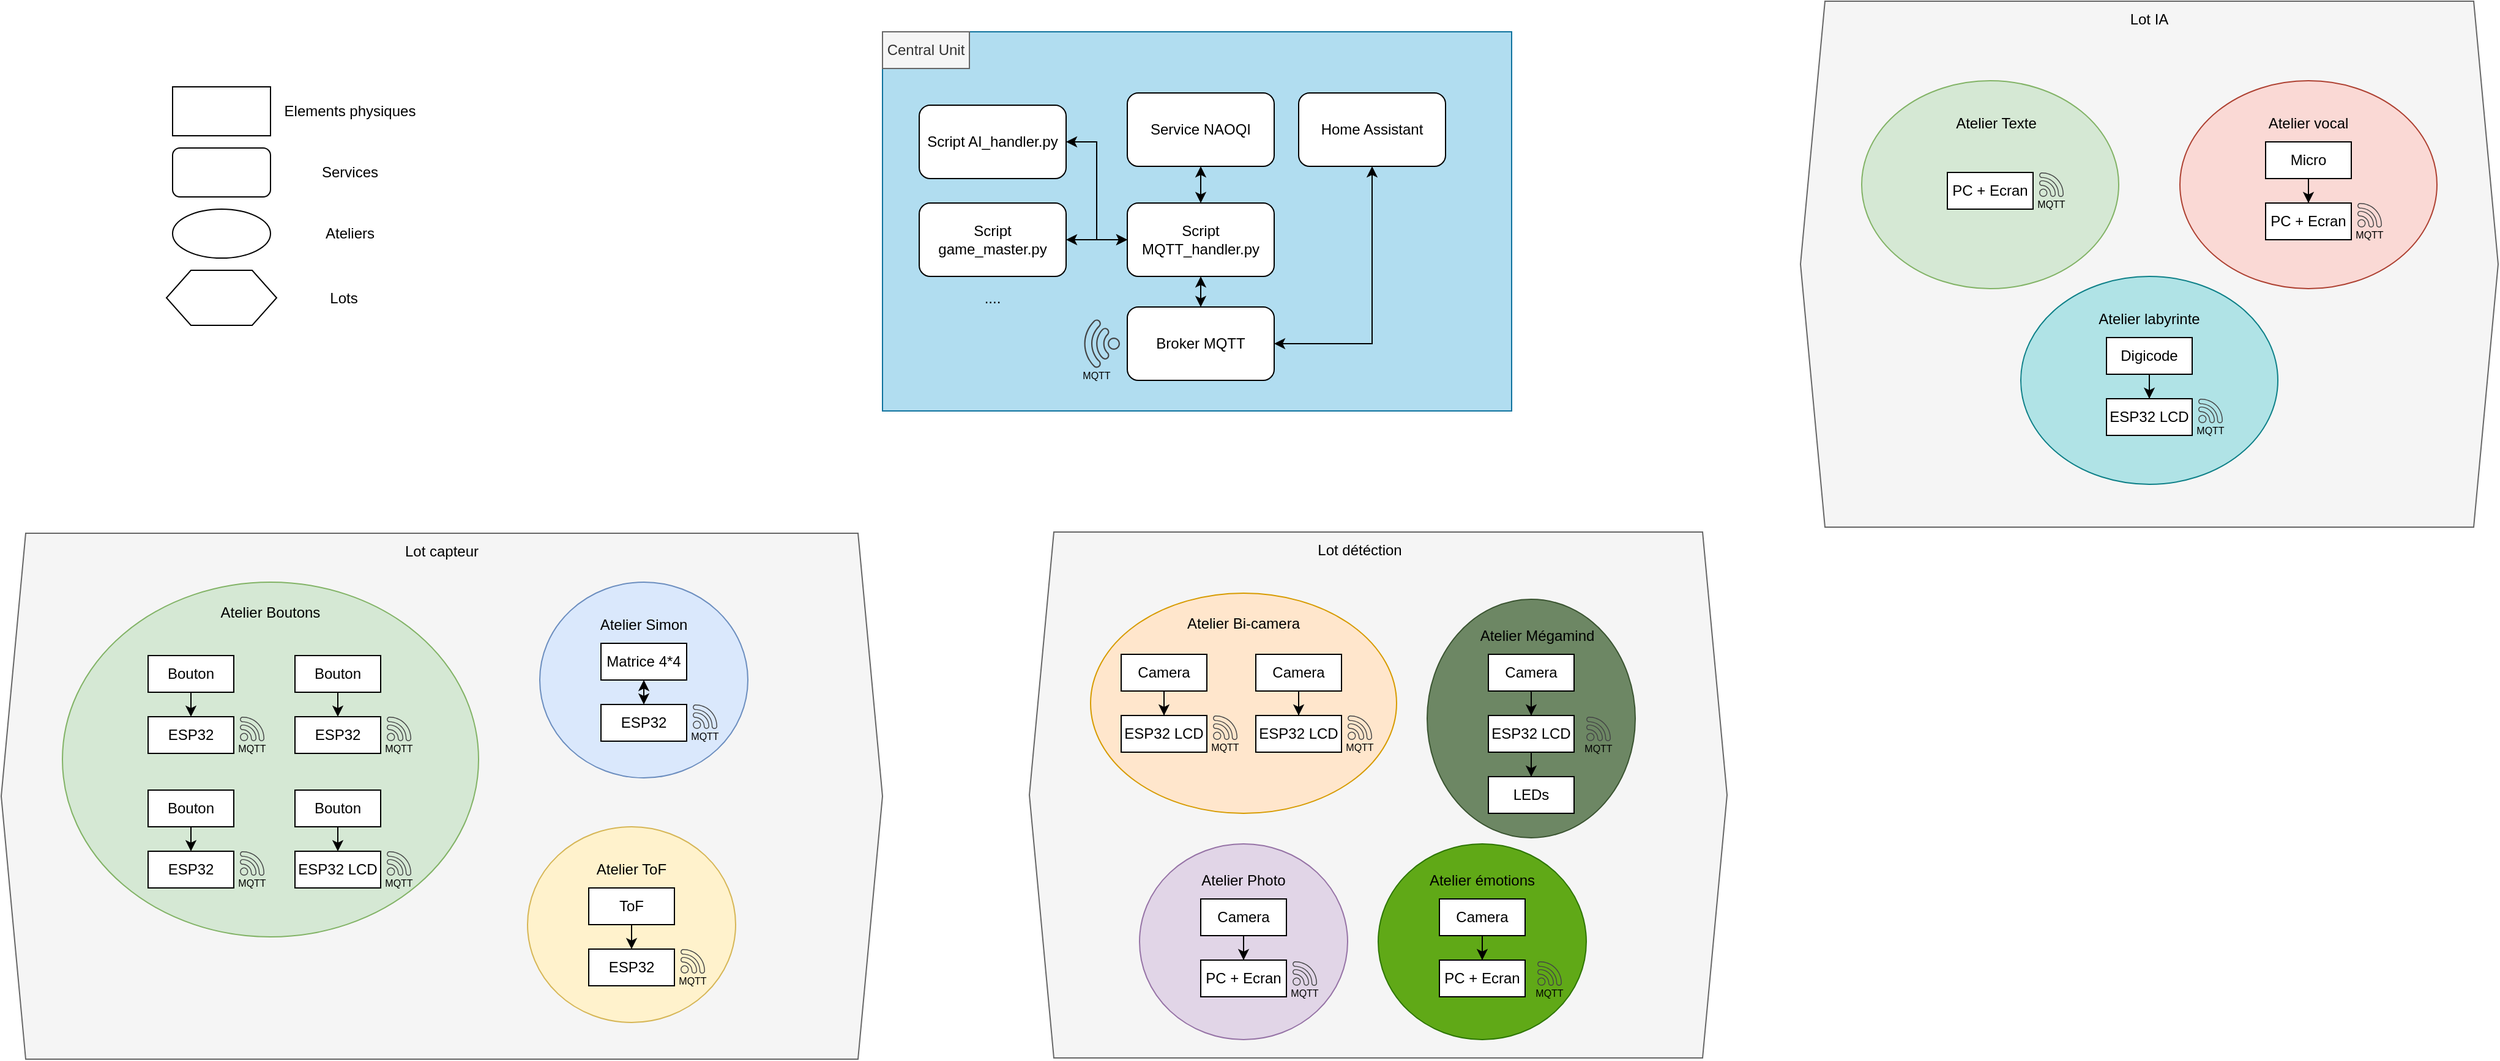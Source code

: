 <mxfile version="24.5.2" type="device">
  <diagram name="Page-1" id="ETlqfPXH61PMwjd8vDwh">
    <mxGraphModel dx="1811" dy="580" grid="1" gridSize="10" guides="1" tooltips="1" connect="1" arrows="1" fold="1" page="1" pageScale="1" pageWidth="827" pageHeight="1169" math="0" shadow="0">
      <root>
        <mxCell id="0" />
        <mxCell id="1" parent="0" />
        <mxCell id="X9g1w7YATRWXdbqCT6Oc-80" value="" style="shape=hexagon;perimeter=hexagonPerimeter2;whiteSpace=wrap;html=1;fixedSize=1;fillColor=#f5f5f5;strokeColor=#666666;fontColor=#333333;" parent="1" vertex="1">
          <mxGeometry x="740" y="305" width="570" height="430" as="geometry" />
        </mxCell>
        <mxCell id="X9g1w7YATRWXdbqCT6Oc-39" value="" style="shape=hexagon;perimeter=hexagonPerimeter2;whiteSpace=wrap;html=1;fixedSize=1;fillColor=#f5f5f5;strokeColor=#666666;fontColor=#333333;" parent="1" vertex="1">
          <mxGeometry x="110" y="739" width="570" height="430" as="geometry" />
        </mxCell>
        <mxCell id="i6592H5dIFc6CG0MSyQc-76" value="" style="shape=hexagon;perimeter=hexagonPerimeter2;whiteSpace=wrap;html=1;fixedSize=1;fillColor=#f5f5f5;strokeColor=#666666;fontColor=#333333;" parent="1" vertex="1">
          <mxGeometry x="-730" y="740" width="720" height="430" as="geometry" />
        </mxCell>
        <mxCell id="i6592H5dIFc6CG0MSyQc-1" value="" style="rounded=0;whiteSpace=wrap;html=1;fillColor=#b1ddf0;strokeColor=#10739e;" parent="1" vertex="1">
          <mxGeometry x="-10" y="330" width="514" height="310" as="geometry" />
        </mxCell>
        <mxCell id="i6592H5dIFc6CG0MSyQc-2" value="Central Unit" style="text;html=1;align=center;verticalAlign=middle;whiteSpace=wrap;rounded=0;fillColor=#f5f5f5;fontColor=#333333;strokeColor=#666666;" parent="1" vertex="1">
          <mxGeometry x="-10" y="330" width="71" height="30" as="geometry" />
        </mxCell>
        <mxCell id="i6592H5dIFc6CG0MSyQc-5" value="Broker MQTT" style="rounded=1;whiteSpace=wrap;html=1;" parent="1" vertex="1">
          <mxGeometry x="190" y="555" width="120" height="60" as="geometry" />
        </mxCell>
        <mxCell id="i6592H5dIFc6CG0MSyQc-6" value="Home Assistant" style="rounded=1;whiteSpace=wrap;html=1;" parent="1" vertex="1">
          <mxGeometry x="330" y="380" width="120" height="60" as="geometry" />
        </mxCell>
        <mxCell id="i6592H5dIFc6CG0MSyQc-13" value="" style="ellipse;whiteSpace=wrap;html=1;fillColor=#d5e8d4;strokeColor=#82b366;" parent="1" vertex="1">
          <mxGeometry x="-680" y="780" width="340" height="290" as="geometry" />
        </mxCell>
        <mxCell id="i6592H5dIFc6CG0MSyQc-16" value="" style="rounded=0;whiteSpace=wrap;html=1;" parent="1" vertex="1">
          <mxGeometry x="-590" y="375" width="80" height="40" as="geometry" />
        </mxCell>
        <mxCell id="i6592H5dIFc6CG0MSyQc-17" value="Elements physiques" style="text;html=1;align=center;verticalAlign=middle;whiteSpace=wrap;rounded=0;" parent="1" vertex="1">
          <mxGeometry x="-500" y="380" width="110" height="30" as="geometry" />
        </mxCell>
        <mxCell id="i6592H5dIFc6CG0MSyQc-18" value="" style="rounded=1;whiteSpace=wrap;html=1;" parent="1" vertex="1">
          <mxGeometry x="-590" y="425" width="80" height="40" as="geometry" />
        </mxCell>
        <mxCell id="i6592H5dIFc6CG0MSyQc-19" value="Services" style="text;html=1;align=center;verticalAlign=middle;whiteSpace=wrap;rounded=0;" parent="1" vertex="1">
          <mxGeometry x="-500" y="430" width="110" height="30" as="geometry" />
        </mxCell>
        <mxCell id="i6592H5dIFc6CG0MSyQc-21" value="Bouton" style="rounded=0;whiteSpace=wrap;html=1;" parent="1" vertex="1">
          <mxGeometry x="-610" y="840" width="70" height="30" as="geometry" />
        </mxCell>
        <mxCell id="i6592H5dIFc6CG0MSyQc-22" value="ESP32" style="rounded=0;whiteSpace=wrap;html=1;" parent="1" vertex="1">
          <mxGeometry x="-610" y="890" width="70" height="30" as="geometry" />
        </mxCell>
        <mxCell id="i6592H5dIFc6CG0MSyQc-23" value="" style="endArrow=classic;html=1;rounded=0;exitX=0.5;exitY=1;exitDx=0;exitDy=0;entryX=0.5;entryY=0;entryDx=0;entryDy=0;" parent="1" source="i6592H5dIFc6CG0MSyQc-21" target="i6592H5dIFc6CG0MSyQc-22" edge="1">
          <mxGeometry width="50" height="50" relative="1" as="geometry">
            <mxPoint x="-340" y="910" as="sourcePoint" />
            <mxPoint x="-290" y="860" as="targetPoint" />
          </mxGeometry>
        </mxCell>
        <mxCell id="i6592H5dIFc6CG0MSyQc-28" value="" style="group" parent="1" vertex="1" connectable="0">
          <mxGeometry x="-540" y="890" width="30" height="30" as="geometry" />
        </mxCell>
        <mxCell id="i6592H5dIFc6CG0MSyQc-29" value="" style="sketch=0;pointerEvents=1;shadow=0;dashed=0;html=1;strokeColor=none;fillColor=#434445;aspect=fixed;labelPosition=center;verticalLabelPosition=bottom;verticalAlign=top;align=center;outlineConnect=0;shape=mxgraph.vvd.wi_fi;" parent="i6592H5dIFc6CG0MSyQc-28" vertex="1">
          <mxGeometry x="5" width="20" height="20" as="geometry" />
        </mxCell>
        <mxCell id="i6592H5dIFc6CG0MSyQc-30" value="&lt;font style=&quot;font-size: 8px;&quot;&gt;MQTT&lt;/font&gt;" style="text;html=1;align=center;verticalAlign=middle;whiteSpace=wrap;rounded=0;" parent="i6592H5dIFc6CG0MSyQc-28" vertex="1">
          <mxGeometry y="20" width="30" height="10" as="geometry" />
        </mxCell>
        <mxCell id="i6592H5dIFc6CG0MSyQc-31" value="Bouton" style="rounded=0;whiteSpace=wrap;html=1;" parent="1" vertex="1">
          <mxGeometry x="-490" y="840" width="70" height="30" as="geometry" />
        </mxCell>
        <mxCell id="i6592H5dIFc6CG0MSyQc-32" value="ESP32" style="rounded=0;whiteSpace=wrap;html=1;" parent="1" vertex="1">
          <mxGeometry x="-490" y="890" width="70" height="30" as="geometry" />
        </mxCell>
        <mxCell id="i6592H5dIFc6CG0MSyQc-33" value="" style="endArrow=classic;html=1;rounded=0;exitX=0.5;exitY=1;exitDx=0;exitDy=0;entryX=0.5;entryY=0;entryDx=0;entryDy=0;" parent="1" source="i6592H5dIFc6CG0MSyQc-31" target="i6592H5dIFc6CG0MSyQc-32" edge="1">
          <mxGeometry width="50" height="50" relative="1" as="geometry">
            <mxPoint x="-220" y="910" as="sourcePoint" />
            <mxPoint x="-170" y="860" as="targetPoint" />
          </mxGeometry>
        </mxCell>
        <mxCell id="i6592H5dIFc6CG0MSyQc-34" value="" style="group" parent="1" vertex="1" connectable="0">
          <mxGeometry x="-420" y="890" width="30" height="30" as="geometry" />
        </mxCell>
        <mxCell id="i6592H5dIFc6CG0MSyQc-35" value="" style="sketch=0;pointerEvents=1;shadow=0;dashed=0;html=1;strokeColor=none;fillColor=#434445;aspect=fixed;labelPosition=center;verticalLabelPosition=bottom;verticalAlign=top;align=center;outlineConnect=0;shape=mxgraph.vvd.wi_fi;" parent="i6592H5dIFc6CG0MSyQc-34" vertex="1">
          <mxGeometry x="5" width="20" height="20" as="geometry" />
        </mxCell>
        <mxCell id="i6592H5dIFc6CG0MSyQc-36" value="&lt;font style=&quot;font-size: 8px;&quot;&gt;MQTT&lt;/font&gt;" style="text;html=1;align=center;verticalAlign=middle;whiteSpace=wrap;rounded=0;" parent="i6592H5dIFc6CG0MSyQc-34" vertex="1">
          <mxGeometry y="20" width="30" height="10" as="geometry" />
        </mxCell>
        <mxCell id="i6592H5dIFc6CG0MSyQc-37" value="Bouton" style="rounded=0;whiteSpace=wrap;html=1;" parent="1" vertex="1">
          <mxGeometry x="-610" y="950" width="70" height="30" as="geometry" />
        </mxCell>
        <mxCell id="i6592H5dIFc6CG0MSyQc-38" value="ESP32" style="rounded=0;whiteSpace=wrap;html=1;" parent="1" vertex="1">
          <mxGeometry x="-610" y="1000" width="70" height="30" as="geometry" />
        </mxCell>
        <mxCell id="i6592H5dIFc6CG0MSyQc-39" value="" style="endArrow=classic;html=1;rounded=0;exitX=0.5;exitY=1;exitDx=0;exitDy=0;entryX=0.5;entryY=0;entryDx=0;entryDy=0;" parent="1" source="i6592H5dIFc6CG0MSyQc-37" target="i6592H5dIFc6CG0MSyQc-38" edge="1">
          <mxGeometry width="50" height="50" relative="1" as="geometry">
            <mxPoint x="-340" y="1020" as="sourcePoint" />
            <mxPoint x="-290" y="970" as="targetPoint" />
          </mxGeometry>
        </mxCell>
        <mxCell id="i6592H5dIFc6CG0MSyQc-40" value="" style="group" parent="1" vertex="1" connectable="0">
          <mxGeometry x="-540" y="1000" width="30" height="30" as="geometry" />
        </mxCell>
        <mxCell id="i6592H5dIFc6CG0MSyQc-41" value="" style="sketch=0;pointerEvents=1;shadow=0;dashed=0;html=1;strokeColor=none;fillColor=#434445;aspect=fixed;labelPosition=center;verticalLabelPosition=bottom;verticalAlign=top;align=center;outlineConnect=0;shape=mxgraph.vvd.wi_fi;" parent="i6592H5dIFc6CG0MSyQc-40" vertex="1">
          <mxGeometry x="5" width="20" height="20" as="geometry" />
        </mxCell>
        <mxCell id="i6592H5dIFc6CG0MSyQc-42" value="&lt;font style=&quot;font-size: 8px;&quot;&gt;MQTT&lt;/font&gt;" style="text;html=1;align=center;verticalAlign=middle;whiteSpace=wrap;rounded=0;" parent="i6592H5dIFc6CG0MSyQc-40" vertex="1">
          <mxGeometry y="20" width="30" height="10" as="geometry" />
        </mxCell>
        <mxCell id="i6592H5dIFc6CG0MSyQc-43" value="Bouton" style="rounded=0;whiteSpace=wrap;html=1;" parent="1" vertex="1">
          <mxGeometry x="-490" y="950" width="70" height="30" as="geometry" />
        </mxCell>
        <mxCell id="i6592H5dIFc6CG0MSyQc-44" value="ESP32 LCD" style="rounded=0;whiteSpace=wrap;html=1;" parent="1" vertex="1">
          <mxGeometry x="-490" y="1000" width="70" height="30" as="geometry" />
        </mxCell>
        <mxCell id="i6592H5dIFc6CG0MSyQc-45" value="" style="endArrow=classic;html=1;rounded=0;exitX=0.5;exitY=1;exitDx=0;exitDy=0;entryX=0.5;entryY=0;entryDx=0;entryDy=0;" parent="1" source="i6592H5dIFc6CG0MSyQc-43" target="i6592H5dIFc6CG0MSyQc-44" edge="1">
          <mxGeometry width="50" height="50" relative="1" as="geometry">
            <mxPoint x="-220" y="1020" as="sourcePoint" />
            <mxPoint x="-170" y="970" as="targetPoint" />
          </mxGeometry>
        </mxCell>
        <mxCell id="i6592H5dIFc6CG0MSyQc-46" value="" style="group" parent="1" vertex="1" connectable="0">
          <mxGeometry x="-420" y="1000" width="30" height="30" as="geometry" />
        </mxCell>
        <mxCell id="i6592H5dIFc6CG0MSyQc-47" value="" style="sketch=0;pointerEvents=1;shadow=0;dashed=0;html=1;strokeColor=none;fillColor=#434445;aspect=fixed;labelPosition=center;verticalLabelPosition=bottom;verticalAlign=top;align=center;outlineConnect=0;shape=mxgraph.vvd.wi_fi;" parent="i6592H5dIFc6CG0MSyQc-46" vertex="1">
          <mxGeometry x="5" width="20" height="20" as="geometry" />
        </mxCell>
        <mxCell id="i6592H5dIFc6CG0MSyQc-48" value="&lt;font style=&quot;font-size: 8px;&quot;&gt;MQTT&lt;/font&gt;" style="text;html=1;align=center;verticalAlign=middle;whiteSpace=wrap;rounded=0;" parent="i6592H5dIFc6CG0MSyQc-46" vertex="1">
          <mxGeometry y="20" width="30" height="10" as="geometry" />
        </mxCell>
        <mxCell id="i6592H5dIFc6CG0MSyQc-24" value="" style="sketch=0;pointerEvents=1;shadow=0;dashed=0;html=1;strokeColor=none;fillColor=#434445;aspect=fixed;labelPosition=center;verticalLabelPosition=bottom;verticalAlign=top;align=center;outlineConnect=0;shape=mxgraph.vvd.wi_fi;container=0;rotation=-135;" parent="1" vertex="1">
          <mxGeometry x="150" y="570" width="30" height="30" as="geometry" />
        </mxCell>
        <mxCell id="i6592H5dIFc6CG0MSyQc-25" value="&lt;font style=&quot;font-size: 8px;&quot;&gt;MQTT&lt;/font&gt;" style="text;html=1;align=center;verticalAlign=middle;whiteSpace=wrap;rounded=0;container=0;" parent="1" vertex="1">
          <mxGeometry x="150" y="605" width="30" height="10" as="geometry" />
        </mxCell>
        <mxCell id="i6592H5dIFc6CG0MSyQc-50" value="Atelier Boutons" style="text;html=1;align=center;verticalAlign=middle;whiteSpace=wrap;rounded=0;" parent="1" vertex="1">
          <mxGeometry x="-555" y="790" width="90" height="30" as="geometry" />
        </mxCell>
        <mxCell id="i6592H5dIFc6CG0MSyQc-52" value="" style="ellipse;whiteSpace=wrap;html=1;" parent="1" vertex="1">
          <mxGeometry x="-590" y="475" width="80" height="40" as="geometry" />
        </mxCell>
        <mxCell id="i6592H5dIFc6CG0MSyQc-53" value="Ateliers" style="text;html=1;align=center;verticalAlign=middle;whiteSpace=wrap;rounded=0;" parent="1" vertex="1">
          <mxGeometry x="-475" y="482.5" width="60" height="25" as="geometry" />
        </mxCell>
        <mxCell id="i6592H5dIFc6CG0MSyQc-54" value="" style="ellipse;whiteSpace=wrap;html=1;fillColor=#dae8fc;strokeColor=#6c8ebf;" parent="1" vertex="1">
          <mxGeometry x="-290" y="780" width="170" height="160" as="geometry" />
        </mxCell>
        <mxCell id="i6592H5dIFc6CG0MSyQc-55" value="Atelier Simon" style="text;html=1;align=center;verticalAlign=middle;whiteSpace=wrap;rounded=0;" parent="1" vertex="1">
          <mxGeometry x="-250" y="800" width="90" height="30" as="geometry" />
        </mxCell>
        <mxCell id="i6592H5dIFc6CG0MSyQc-57" value="Matrice 4*4" style="rounded=0;whiteSpace=wrap;html=1;" parent="1" vertex="1">
          <mxGeometry x="-240" y="830" width="70" height="30" as="geometry" />
        </mxCell>
        <mxCell id="i6592H5dIFc6CG0MSyQc-58" value="ESP32" style="rounded=0;whiteSpace=wrap;html=1;" parent="1" vertex="1">
          <mxGeometry x="-240" y="880" width="70" height="30" as="geometry" />
        </mxCell>
        <mxCell id="i6592H5dIFc6CG0MSyQc-60" value="" style="endArrow=classic;startArrow=classic;html=1;rounded=0;entryX=0.5;entryY=1;entryDx=0;entryDy=0;exitX=0.5;exitY=0;exitDx=0;exitDy=0;" parent="1" source="i6592H5dIFc6CG0MSyQc-58" target="i6592H5dIFc6CG0MSyQc-57" edge="1">
          <mxGeometry width="50" height="50" relative="1" as="geometry">
            <mxPoint x="-165" y="980" as="sourcePoint" />
            <mxPoint x="-115" y="930" as="targetPoint" />
          </mxGeometry>
        </mxCell>
        <mxCell id="i6592H5dIFc6CG0MSyQc-61" value="" style="ellipse;whiteSpace=wrap;html=1;fillColor=#fff2cc;strokeColor=#d6b656;" parent="1" vertex="1">
          <mxGeometry x="-300" y="980" width="170" height="160" as="geometry" />
        </mxCell>
        <mxCell id="i6592H5dIFc6CG0MSyQc-62" value="" style="group" parent="1" vertex="1" connectable="0">
          <mxGeometry x="-170" y="880" width="30" height="30" as="geometry" />
        </mxCell>
        <mxCell id="i6592H5dIFc6CG0MSyQc-63" value="" style="sketch=0;pointerEvents=1;shadow=0;dashed=0;html=1;strokeColor=none;fillColor=#434445;aspect=fixed;labelPosition=center;verticalLabelPosition=bottom;verticalAlign=top;align=center;outlineConnect=0;shape=mxgraph.vvd.wi_fi;" parent="i6592H5dIFc6CG0MSyQc-62" vertex="1">
          <mxGeometry x="5" width="20" height="20" as="geometry" />
        </mxCell>
        <mxCell id="i6592H5dIFc6CG0MSyQc-64" value="&lt;font style=&quot;font-size: 8px;&quot;&gt;MQTT&lt;/font&gt;" style="text;html=1;align=center;verticalAlign=middle;whiteSpace=wrap;rounded=0;" parent="i6592H5dIFc6CG0MSyQc-62" vertex="1">
          <mxGeometry y="20" width="30" height="10" as="geometry" />
        </mxCell>
        <mxCell id="i6592H5dIFc6CG0MSyQc-65" value="Atelier ToF" style="text;html=1;align=center;verticalAlign=middle;whiteSpace=wrap;rounded=0;" parent="1" vertex="1">
          <mxGeometry x="-260" y="1000" width="90" height="30" as="geometry" />
        </mxCell>
        <mxCell id="i6592H5dIFc6CG0MSyQc-66" value="Service NAOQI" style="rounded=1;whiteSpace=wrap;html=1;" parent="1" vertex="1">
          <mxGeometry x="190" y="380" width="120" height="60" as="geometry" />
        </mxCell>
        <mxCell id="i6592H5dIFc6CG0MSyQc-72" style="edgeStyle=orthogonalEdgeStyle;rounded=0;orthogonalLoop=1;jettySize=auto;html=1;exitX=1;exitY=0.5;exitDx=0;exitDy=0;entryX=0.5;entryY=1;entryDx=0;entryDy=0;startArrow=classic;startFill=1;" parent="1" source="i6592H5dIFc6CG0MSyQc-5" target="i6592H5dIFc6CG0MSyQc-6" edge="1">
          <mxGeometry relative="1" as="geometry" />
        </mxCell>
        <mxCell id="X9g1w7YATRWXdbqCT6Oc-85" style="edgeStyle=orthogonalEdgeStyle;rounded=0;orthogonalLoop=1;jettySize=auto;html=1;entryX=1;entryY=0.5;entryDx=0;entryDy=0;startArrow=classic;startFill=1;" parent="1" source="i6592H5dIFc6CG0MSyQc-69" target="X9g1w7YATRWXdbqCT6Oc-84" edge="1">
          <mxGeometry relative="1" as="geometry" />
        </mxCell>
        <mxCell id="i6592H5dIFc6CG0MSyQc-69" value="Script MQTT_handler.py" style="rounded=1;whiteSpace=wrap;html=1;" parent="1" vertex="1">
          <mxGeometry x="190" y="470" width="120" height="60" as="geometry" />
        </mxCell>
        <mxCell id="i6592H5dIFc6CG0MSyQc-70" value="" style="endArrow=classic;startArrow=classic;html=1;rounded=0;exitX=0.5;exitY=0;exitDx=0;exitDy=0;entryX=0.5;entryY=1;entryDx=0;entryDy=0;" parent="1" source="i6592H5dIFc6CG0MSyQc-5" target="i6592H5dIFc6CG0MSyQc-69" edge="1">
          <mxGeometry width="50" height="50" relative="1" as="geometry">
            <mxPoint x="400" y="480" as="sourcePoint" />
            <mxPoint x="450" y="430" as="targetPoint" />
          </mxGeometry>
        </mxCell>
        <mxCell id="i6592H5dIFc6CG0MSyQc-71" value="" style="endArrow=classic;startArrow=classic;html=1;rounded=0;exitX=0.5;exitY=0;exitDx=0;exitDy=0;entryX=0.5;entryY=1;entryDx=0;entryDy=0;" parent="1" source="i6592H5dIFc6CG0MSyQc-69" target="i6592H5dIFc6CG0MSyQc-66" edge="1">
          <mxGeometry width="50" height="50" relative="1" as="geometry">
            <mxPoint x="370" y="490" as="sourcePoint" />
            <mxPoint x="420" y="440" as="targetPoint" />
          </mxGeometry>
        </mxCell>
        <mxCell id="i6592H5dIFc6CG0MSyQc-75" style="edgeStyle=orthogonalEdgeStyle;rounded=0;orthogonalLoop=1;jettySize=auto;html=1;exitX=0.5;exitY=1;exitDx=0;exitDy=0;entryX=0.5;entryY=0;entryDx=0;entryDy=0;startArrow=none;startFill=0;" parent="1" source="i6592H5dIFc6CG0MSyQc-73" target="i6592H5dIFc6CG0MSyQc-74" edge="1">
          <mxGeometry relative="1" as="geometry" />
        </mxCell>
        <mxCell id="i6592H5dIFc6CG0MSyQc-73" value="ToF" style="rounded=0;whiteSpace=wrap;html=1;" parent="1" vertex="1">
          <mxGeometry x="-250" y="1030" width="70" height="30" as="geometry" />
        </mxCell>
        <mxCell id="i6592H5dIFc6CG0MSyQc-74" value="ESP32" style="rounded=0;whiteSpace=wrap;html=1;" parent="1" vertex="1">
          <mxGeometry x="-250" y="1080" width="70" height="30" as="geometry" />
        </mxCell>
        <mxCell id="i6592H5dIFc6CG0MSyQc-77" value="Lot capteur" style="text;html=1;align=center;verticalAlign=middle;whiteSpace=wrap;rounded=0;" parent="1" vertex="1">
          <mxGeometry x="-410" y="740" width="80" height="30" as="geometry" />
        </mxCell>
        <mxCell id="X9g1w7YATRWXdbqCT6Oc-1" value="" style="ellipse;whiteSpace=wrap;html=1;fillColor=#ffe6cc;strokeColor=#d79b00;" parent="1" vertex="1">
          <mxGeometry x="160" y="789" width="250" height="180" as="geometry" />
        </mxCell>
        <mxCell id="X9g1w7YATRWXdbqCT6Oc-5" style="edgeStyle=orthogonalEdgeStyle;rounded=0;orthogonalLoop=1;jettySize=auto;html=1;entryX=0.5;entryY=0;entryDx=0;entryDy=0;" parent="1" source="X9g1w7YATRWXdbqCT6Oc-2" target="X9g1w7YATRWXdbqCT6Oc-3" edge="1">
          <mxGeometry relative="1" as="geometry" />
        </mxCell>
        <mxCell id="X9g1w7YATRWXdbqCT6Oc-2" value="Camera" style="rounded=0;whiteSpace=wrap;html=1;" parent="1" vertex="1">
          <mxGeometry x="185" y="839" width="70" height="30" as="geometry" />
        </mxCell>
        <mxCell id="X9g1w7YATRWXdbqCT6Oc-3" value="ESP32 LCD" style="rounded=0;whiteSpace=wrap;html=1;" parent="1" vertex="1">
          <mxGeometry x="185" y="889" width="70" height="30" as="geometry" />
        </mxCell>
        <mxCell id="X9g1w7YATRWXdbqCT6Oc-4" value="Atelier Bi-camera" style="text;html=1;align=center;verticalAlign=middle;whiteSpace=wrap;rounded=0;" parent="1" vertex="1">
          <mxGeometry x="235" y="799" width="100" height="30" as="geometry" />
        </mxCell>
        <mxCell id="X9g1w7YATRWXdbqCT6Oc-6" style="edgeStyle=orthogonalEdgeStyle;rounded=0;orthogonalLoop=1;jettySize=auto;html=1;entryX=0.5;entryY=0;entryDx=0;entryDy=0;" parent="1" source="X9g1w7YATRWXdbqCT6Oc-7" target="X9g1w7YATRWXdbqCT6Oc-8" edge="1">
          <mxGeometry relative="1" as="geometry" />
        </mxCell>
        <mxCell id="X9g1w7YATRWXdbqCT6Oc-7" value="Camera" style="rounded=0;whiteSpace=wrap;html=1;" parent="1" vertex="1">
          <mxGeometry x="295" y="839" width="70" height="30" as="geometry" />
        </mxCell>
        <mxCell id="X9g1w7YATRWXdbqCT6Oc-8" value="ESP32 LCD" style="rounded=0;whiteSpace=wrap;html=1;" parent="1" vertex="1">
          <mxGeometry x="295" y="889" width="70" height="30" as="geometry" />
        </mxCell>
        <mxCell id="X9g1w7YATRWXdbqCT6Oc-9" value="" style="group" parent="1" vertex="1" connectable="0">
          <mxGeometry x="365" y="889" width="30" height="30" as="geometry" />
        </mxCell>
        <mxCell id="X9g1w7YATRWXdbqCT6Oc-10" value="" style="sketch=0;pointerEvents=1;shadow=0;dashed=0;html=1;strokeColor=none;fillColor=#434445;aspect=fixed;labelPosition=center;verticalLabelPosition=bottom;verticalAlign=top;align=center;outlineConnect=0;shape=mxgraph.vvd.wi_fi;" parent="X9g1w7YATRWXdbqCT6Oc-9" vertex="1">
          <mxGeometry x="5" width="20" height="20" as="geometry" />
        </mxCell>
        <mxCell id="X9g1w7YATRWXdbqCT6Oc-11" value="&lt;font style=&quot;font-size: 8px;&quot;&gt;MQTT&lt;/font&gt;" style="text;html=1;align=center;verticalAlign=middle;whiteSpace=wrap;rounded=0;" parent="X9g1w7YATRWXdbqCT6Oc-9" vertex="1">
          <mxGeometry y="20" width="30" height="10" as="geometry" />
        </mxCell>
        <mxCell id="X9g1w7YATRWXdbqCT6Oc-12" value="" style="group" parent="1" vertex="1" connectable="0">
          <mxGeometry x="255" y="889" width="30" height="30" as="geometry" />
        </mxCell>
        <mxCell id="X9g1w7YATRWXdbqCT6Oc-13" value="" style="sketch=0;pointerEvents=1;shadow=0;dashed=0;html=1;strokeColor=none;fillColor=#434445;aspect=fixed;labelPosition=center;verticalLabelPosition=bottom;verticalAlign=top;align=center;outlineConnect=0;shape=mxgraph.vvd.wi_fi;" parent="X9g1w7YATRWXdbqCT6Oc-12" vertex="1">
          <mxGeometry x="5" width="20" height="20" as="geometry" />
        </mxCell>
        <mxCell id="X9g1w7YATRWXdbqCT6Oc-14" value="&lt;font style=&quot;font-size: 8px;&quot;&gt;MQTT&lt;/font&gt;" style="text;html=1;align=center;verticalAlign=middle;whiteSpace=wrap;rounded=0;" parent="X9g1w7YATRWXdbqCT6Oc-12" vertex="1">
          <mxGeometry y="20" width="30" height="10" as="geometry" />
        </mxCell>
        <mxCell id="X9g1w7YATRWXdbqCT6Oc-15" value="" style="ellipse;whiteSpace=wrap;html=1;fillColor=#e1d5e7;strokeColor=#9673a6;" parent="1" vertex="1">
          <mxGeometry x="200" y="994" width="170" height="160" as="geometry" />
        </mxCell>
        <mxCell id="X9g1w7YATRWXdbqCT6Oc-20" style="edgeStyle=orthogonalEdgeStyle;rounded=0;orthogonalLoop=1;jettySize=auto;html=1;entryX=0.5;entryY=0;entryDx=0;entryDy=0;" parent="1" source="X9g1w7YATRWXdbqCT6Oc-16" target="X9g1w7YATRWXdbqCT6Oc-18" edge="1">
          <mxGeometry relative="1" as="geometry" />
        </mxCell>
        <mxCell id="X9g1w7YATRWXdbqCT6Oc-16" value="Camera" style="rounded=0;whiteSpace=wrap;html=1;" parent="1" vertex="1">
          <mxGeometry x="250" y="1039" width="70" height="30" as="geometry" />
        </mxCell>
        <mxCell id="X9g1w7YATRWXdbqCT6Oc-17" value="Atelier Photo" style="text;html=1;align=center;verticalAlign=middle;whiteSpace=wrap;rounded=0;" parent="1" vertex="1">
          <mxGeometry x="240" y="1009" width="90" height="30" as="geometry" />
        </mxCell>
        <mxCell id="X9g1w7YATRWXdbqCT6Oc-18" value="PC + Ecran" style="rounded=0;whiteSpace=wrap;html=1;" parent="1" vertex="1">
          <mxGeometry x="250" y="1089" width="70" height="30" as="geometry" />
        </mxCell>
        <mxCell id="X9g1w7YATRWXdbqCT6Oc-21" value="" style="ellipse;whiteSpace=wrap;html=1;fillColor=#60a917;strokeColor=#2D7600;fontColor=#ffffff;" parent="1" vertex="1">
          <mxGeometry x="395" y="994" width="170" height="160" as="geometry" />
        </mxCell>
        <mxCell id="X9g1w7YATRWXdbqCT6Oc-22" style="edgeStyle=orthogonalEdgeStyle;rounded=0;orthogonalLoop=1;jettySize=auto;html=1;entryX=0.5;entryY=0;entryDx=0;entryDy=0;" parent="1" source="X9g1w7YATRWXdbqCT6Oc-23" target="X9g1w7YATRWXdbqCT6Oc-25" edge="1">
          <mxGeometry relative="1" as="geometry" />
        </mxCell>
        <mxCell id="X9g1w7YATRWXdbqCT6Oc-23" value="Camera" style="rounded=0;whiteSpace=wrap;html=1;" parent="1" vertex="1">
          <mxGeometry x="445" y="1039" width="70" height="30" as="geometry" />
        </mxCell>
        <mxCell id="X9g1w7YATRWXdbqCT6Oc-24" value="Atelier émotions" style="text;html=1;align=center;verticalAlign=middle;whiteSpace=wrap;rounded=0;" parent="1" vertex="1">
          <mxGeometry x="435" y="1009" width="90" height="30" as="geometry" />
        </mxCell>
        <mxCell id="X9g1w7YATRWXdbqCT6Oc-25" value="PC + Ecran" style="rounded=0;whiteSpace=wrap;html=1;" parent="1" vertex="1">
          <mxGeometry x="445" y="1089" width="70" height="30" as="geometry" />
        </mxCell>
        <mxCell id="X9g1w7YATRWXdbqCT6Oc-31" value="" style="ellipse;whiteSpace=wrap;html=1;fillColor=#6d8764;strokeColor=#3A5431;fontColor=#ffffff;" parent="1" vertex="1">
          <mxGeometry x="435" y="794" width="170" height="195" as="geometry" />
        </mxCell>
        <mxCell id="X9g1w7YATRWXdbqCT6Oc-32" style="edgeStyle=orthogonalEdgeStyle;rounded=0;orthogonalLoop=1;jettySize=auto;html=1;entryX=0.5;entryY=0;entryDx=0;entryDy=0;" parent="1" source="X9g1w7YATRWXdbqCT6Oc-33" target="X9g1w7YATRWXdbqCT6Oc-35" edge="1">
          <mxGeometry relative="1" as="geometry" />
        </mxCell>
        <mxCell id="X9g1w7YATRWXdbqCT6Oc-33" value="Camera" style="rounded=0;whiteSpace=wrap;html=1;" parent="1" vertex="1">
          <mxGeometry x="485" y="839" width="70" height="30" as="geometry" />
        </mxCell>
        <mxCell id="X9g1w7YATRWXdbqCT6Oc-34" value="Atelier Mégamind" style="text;html=1;align=center;verticalAlign=middle;whiteSpace=wrap;rounded=0;" parent="1" vertex="1">
          <mxGeometry x="475" y="809" width="100" height="30" as="geometry" />
        </mxCell>
        <mxCell id="X9g1w7YATRWXdbqCT6Oc-38" style="edgeStyle=orthogonalEdgeStyle;rounded=0;orthogonalLoop=1;jettySize=auto;html=1;" parent="1" source="X9g1w7YATRWXdbqCT6Oc-35" target="X9g1w7YATRWXdbqCT6Oc-37" edge="1">
          <mxGeometry relative="1" as="geometry" />
        </mxCell>
        <mxCell id="X9g1w7YATRWXdbqCT6Oc-35" value="ESP32 LCD" style="rounded=0;whiteSpace=wrap;html=1;" parent="1" vertex="1">
          <mxGeometry x="485" y="889" width="70" height="30" as="geometry" />
        </mxCell>
        <mxCell id="X9g1w7YATRWXdbqCT6Oc-37" value="LEDs" style="rounded=0;whiteSpace=wrap;html=1;" parent="1" vertex="1">
          <mxGeometry x="485" y="939" width="70" height="30" as="geometry" />
        </mxCell>
        <mxCell id="X9g1w7YATRWXdbqCT6Oc-40" value="Lot détéction" style="text;html=1;align=center;verticalAlign=middle;whiteSpace=wrap;rounded=0;" parent="1" vertex="1">
          <mxGeometry x="340" y="739" width="80" height="30" as="geometry" />
        </mxCell>
        <mxCell id="X9g1w7YATRWXdbqCT6Oc-44" value="" style="group" parent="1" vertex="1" connectable="0">
          <mxGeometry x="320" y="1090" width="30" height="30" as="geometry" />
        </mxCell>
        <mxCell id="X9g1w7YATRWXdbqCT6Oc-45" value="" style="sketch=0;pointerEvents=1;shadow=0;dashed=0;html=1;strokeColor=none;fillColor=#434445;aspect=fixed;labelPosition=center;verticalLabelPosition=bottom;verticalAlign=top;align=center;outlineConnect=0;shape=mxgraph.vvd.wi_fi;" parent="X9g1w7YATRWXdbqCT6Oc-44" vertex="1">
          <mxGeometry x="5" width="20" height="20" as="geometry" />
        </mxCell>
        <mxCell id="X9g1w7YATRWXdbqCT6Oc-46" value="&lt;font style=&quot;font-size: 8px;&quot;&gt;MQTT&lt;/font&gt;" style="text;html=1;align=center;verticalAlign=middle;whiteSpace=wrap;rounded=0;" parent="X9g1w7YATRWXdbqCT6Oc-44" vertex="1">
          <mxGeometry y="20" width="30" height="10" as="geometry" />
        </mxCell>
        <mxCell id="X9g1w7YATRWXdbqCT6Oc-47" value="" style="group" parent="1" vertex="1" connectable="0">
          <mxGeometry x="520" y="1090" width="30" height="30" as="geometry" />
        </mxCell>
        <mxCell id="X9g1w7YATRWXdbqCT6Oc-48" value="" style="sketch=0;pointerEvents=1;shadow=0;dashed=0;html=1;strokeColor=none;fillColor=#434445;aspect=fixed;labelPosition=center;verticalLabelPosition=bottom;verticalAlign=top;align=center;outlineConnect=0;shape=mxgraph.vvd.wi_fi;" parent="X9g1w7YATRWXdbqCT6Oc-47" vertex="1">
          <mxGeometry x="5" width="20" height="20" as="geometry" />
        </mxCell>
        <mxCell id="X9g1w7YATRWXdbqCT6Oc-49" value="&lt;font style=&quot;font-size: 8px;&quot;&gt;MQTT&lt;/font&gt;" style="text;html=1;align=center;verticalAlign=middle;whiteSpace=wrap;rounded=0;" parent="X9g1w7YATRWXdbqCT6Oc-47" vertex="1">
          <mxGeometry y="20" width="30" height="10" as="geometry" />
        </mxCell>
        <mxCell id="X9g1w7YATRWXdbqCT6Oc-50" value="" style="group" parent="1" vertex="1" connectable="0">
          <mxGeometry x="560" y="890" width="30" height="30" as="geometry" />
        </mxCell>
        <mxCell id="X9g1w7YATRWXdbqCT6Oc-51" value="" style="sketch=0;pointerEvents=1;shadow=0;dashed=0;html=1;strokeColor=none;fillColor=#434445;aspect=fixed;labelPosition=center;verticalLabelPosition=bottom;verticalAlign=top;align=center;outlineConnect=0;shape=mxgraph.vvd.wi_fi;" parent="X9g1w7YATRWXdbqCT6Oc-50" vertex="1">
          <mxGeometry x="5" width="20" height="20" as="geometry" />
        </mxCell>
        <mxCell id="X9g1w7YATRWXdbqCT6Oc-52" value="&lt;font style=&quot;font-size: 8px;&quot;&gt;MQTT&lt;/font&gt;" style="text;html=1;align=center;verticalAlign=middle;whiteSpace=wrap;rounded=0;" parent="X9g1w7YATRWXdbqCT6Oc-50" vertex="1">
          <mxGeometry y="20" width="30" height="10" as="geometry" />
        </mxCell>
        <mxCell id="X9g1w7YATRWXdbqCT6Oc-53" value="" style="ellipse;whiteSpace=wrap;html=1;fillColor=#d5e8d4;strokeColor=#82b366;" parent="1" vertex="1">
          <mxGeometry x="790" y="370" width="210" height="170" as="geometry" />
        </mxCell>
        <mxCell id="X9g1w7YATRWXdbqCT6Oc-54" value="Atelier Texte" style="text;html=1;align=center;verticalAlign=middle;whiteSpace=wrap;rounded=0;" parent="1" vertex="1">
          <mxGeometry x="855" y="390" width="90" height="30" as="geometry" />
        </mxCell>
        <mxCell id="X9g1w7YATRWXdbqCT6Oc-56" value="PC + Ecran" style="rounded=0;whiteSpace=wrap;html=1;" parent="1" vertex="1">
          <mxGeometry x="860" y="445" width="70" height="30" as="geometry" />
        </mxCell>
        <mxCell id="X9g1w7YATRWXdbqCT6Oc-61" value="" style="group" parent="1" vertex="1" connectable="0">
          <mxGeometry x="930" y="445" width="30" height="30" as="geometry" />
        </mxCell>
        <mxCell id="X9g1w7YATRWXdbqCT6Oc-62" value="" style="sketch=0;pointerEvents=1;shadow=0;dashed=0;html=1;strokeColor=none;fillColor=#434445;aspect=fixed;labelPosition=center;verticalLabelPosition=bottom;verticalAlign=top;align=center;outlineConnect=0;shape=mxgraph.vvd.wi_fi;" parent="X9g1w7YATRWXdbqCT6Oc-61" vertex="1">
          <mxGeometry x="5" width="20" height="20" as="geometry" />
        </mxCell>
        <mxCell id="X9g1w7YATRWXdbqCT6Oc-63" value="&lt;font style=&quot;font-size: 8px;&quot;&gt;MQTT&lt;/font&gt;" style="text;html=1;align=center;verticalAlign=middle;whiteSpace=wrap;rounded=0;" parent="X9g1w7YATRWXdbqCT6Oc-61" vertex="1">
          <mxGeometry y="20" width="30" height="10" as="geometry" />
        </mxCell>
        <mxCell id="X9g1w7YATRWXdbqCT6Oc-64" value="" style="ellipse;whiteSpace=wrap;html=1;fillColor=#fad9d5;strokeColor=#ae4132;" parent="1" vertex="1">
          <mxGeometry x="1050" y="370" width="210" height="170" as="geometry" />
        </mxCell>
        <mxCell id="X9g1w7YATRWXdbqCT6Oc-65" value="Atelier vocal" style="text;html=1;align=center;verticalAlign=middle;whiteSpace=wrap;rounded=0;" parent="1" vertex="1">
          <mxGeometry x="1110" y="390" width="90" height="30" as="geometry" />
        </mxCell>
        <mxCell id="X9g1w7YATRWXdbqCT6Oc-68" style="edgeStyle=orthogonalEdgeStyle;rounded=0;orthogonalLoop=1;jettySize=auto;html=1;entryX=0.5;entryY=0;entryDx=0;entryDy=0;" parent="1" source="X9g1w7YATRWXdbqCT6Oc-66" target="X9g1w7YATRWXdbqCT6Oc-67" edge="1">
          <mxGeometry relative="1" as="geometry" />
        </mxCell>
        <mxCell id="X9g1w7YATRWXdbqCT6Oc-66" value="Micro" style="rounded=0;whiteSpace=wrap;html=1;" parent="1" vertex="1">
          <mxGeometry x="1120" y="420" width="70" height="30" as="geometry" />
        </mxCell>
        <mxCell id="X9g1w7YATRWXdbqCT6Oc-67" value="PC + Ecran" style="rounded=0;whiteSpace=wrap;html=1;" parent="1" vertex="1">
          <mxGeometry x="1120" y="470" width="70" height="30" as="geometry" />
        </mxCell>
        <mxCell id="X9g1w7YATRWXdbqCT6Oc-69" value="" style="group" parent="1" vertex="1" connectable="0">
          <mxGeometry x="1190" y="470" width="30" height="30" as="geometry" />
        </mxCell>
        <mxCell id="X9g1w7YATRWXdbqCT6Oc-70" value="" style="sketch=0;pointerEvents=1;shadow=0;dashed=0;html=1;strokeColor=none;fillColor=#434445;aspect=fixed;labelPosition=center;verticalLabelPosition=bottom;verticalAlign=top;align=center;outlineConnect=0;shape=mxgraph.vvd.wi_fi;" parent="X9g1w7YATRWXdbqCT6Oc-69" vertex="1">
          <mxGeometry x="5" width="20" height="20" as="geometry" />
        </mxCell>
        <mxCell id="X9g1w7YATRWXdbqCT6Oc-71" value="&lt;font style=&quot;font-size: 8px;&quot;&gt;MQTT&lt;/font&gt;" style="text;html=1;align=center;verticalAlign=middle;whiteSpace=wrap;rounded=0;" parent="X9g1w7YATRWXdbqCT6Oc-69" vertex="1">
          <mxGeometry y="20" width="30" height="10" as="geometry" />
        </mxCell>
        <mxCell id="X9g1w7YATRWXdbqCT6Oc-72" value="" style="ellipse;whiteSpace=wrap;html=1;fillColor=#b0e3e6;strokeColor=#0e8088;" parent="1" vertex="1">
          <mxGeometry x="920" y="530" width="210" height="170" as="geometry" />
        </mxCell>
        <mxCell id="X9g1w7YATRWXdbqCT6Oc-73" value="Atelier labyrinte" style="text;html=1;align=center;verticalAlign=middle;whiteSpace=wrap;rounded=0;" parent="1" vertex="1">
          <mxGeometry x="980" y="550" width="90" height="30" as="geometry" />
        </mxCell>
        <mxCell id="X9g1w7YATRWXdbqCT6Oc-74" style="edgeStyle=orthogonalEdgeStyle;rounded=0;orthogonalLoop=1;jettySize=auto;html=1;entryX=0.5;entryY=0;entryDx=0;entryDy=0;" parent="1" source="X9g1w7YATRWXdbqCT6Oc-75" target="X9g1w7YATRWXdbqCT6Oc-76" edge="1">
          <mxGeometry relative="1" as="geometry" />
        </mxCell>
        <mxCell id="X9g1w7YATRWXdbqCT6Oc-75" value="Digicode" style="rounded=0;whiteSpace=wrap;html=1;" parent="1" vertex="1">
          <mxGeometry x="990" y="580" width="70" height="30" as="geometry" />
        </mxCell>
        <mxCell id="X9g1w7YATRWXdbqCT6Oc-76" value="ESP32 LCD" style="rounded=0;whiteSpace=wrap;html=1;" parent="1" vertex="1">
          <mxGeometry x="990" y="630" width="70" height="30" as="geometry" />
        </mxCell>
        <mxCell id="X9g1w7YATRWXdbqCT6Oc-77" value="" style="group" parent="1" vertex="1" connectable="0">
          <mxGeometry x="1060" y="630" width="30" height="30" as="geometry" />
        </mxCell>
        <mxCell id="X9g1w7YATRWXdbqCT6Oc-78" value="" style="sketch=0;pointerEvents=1;shadow=0;dashed=0;html=1;strokeColor=none;fillColor=#434445;aspect=fixed;labelPosition=center;verticalLabelPosition=bottom;verticalAlign=top;align=center;outlineConnect=0;shape=mxgraph.vvd.wi_fi;" parent="X9g1w7YATRWXdbqCT6Oc-77" vertex="1">
          <mxGeometry x="5" width="20" height="20" as="geometry" />
        </mxCell>
        <mxCell id="X9g1w7YATRWXdbqCT6Oc-79" value="&lt;font style=&quot;font-size: 8px;&quot;&gt;MQTT&lt;/font&gt;" style="text;html=1;align=center;verticalAlign=middle;whiteSpace=wrap;rounded=0;" parent="X9g1w7YATRWXdbqCT6Oc-77" vertex="1">
          <mxGeometry y="20" width="30" height="10" as="geometry" />
        </mxCell>
        <mxCell id="X9g1w7YATRWXdbqCT6Oc-81" value="Lot IA" style="text;html=1;align=center;verticalAlign=middle;whiteSpace=wrap;rounded=0;" parent="1" vertex="1">
          <mxGeometry x="985" y="305" width="80" height="30" as="geometry" />
        </mxCell>
        <mxCell id="X9g1w7YATRWXdbqCT6Oc-82" value="" style="shape=hexagon;perimeter=hexagonPerimeter2;whiteSpace=wrap;html=1;fixedSize=1;" parent="1" vertex="1">
          <mxGeometry x="-595" y="525" width="90" height="45" as="geometry" />
        </mxCell>
        <mxCell id="X9g1w7YATRWXdbqCT6Oc-83" value="Lots" style="text;html=1;align=center;verticalAlign=middle;whiteSpace=wrap;rounded=0;" parent="1" vertex="1">
          <mxGeometry x="-480" y="535" width="60" height="25" as="geometry" />
        </mxCell>
        <mxCell id="X9g1w7YATRWXdbqCT6Oc-84" value="Script AI_handler.py" style="rounded=1;whiteSpace=wrap;html=1;" parent="1" vertex="1">
          <mxGeometry x="20" y="390" width="120" height="60" as="geometry" />
        </mxCell>
        <mxCell id="X9g1w7YATRWXdbqCT6Oc-87" value="...." style="text;html=1;align=center;verticalAlign=middle;whiteSpace=wrap;rounded=0;" parent="1" vertex="1">
          <mxGeometry x="50" y="532.5" width="60" height="30" as="geometry" />
        </mxCell>
        <mxCell id="X9g1w7YATRWXdbqCT6Oc-88" value="" style="group" parent="1" vertex="1" connectable="0">
          <mxGeometry x="-180" y="1080" width="30" height="30" as="geometry" />
        </mxCell>
        <mxCell id="X9g1w7YATRWXdbqCT6Oc-89" value="" style="sketch=0;pointerEvents=1;shadow=0;dashed=0;html=1;strokeColor=none;fillColor=#434445;aspect=fixed;labelPosition=center;verticalLabelPosition=bottom;verticalAlign=top;align=center;outlineConnect=0;shape=mxgraph.vvd.wi_fi;" parent="X9g1w7YATRWXdbqCT6Oc-88" vertex="1">
          <mxGeometry x="5" width="20" height="20" as="geometry" />
        </mxCell>
        <mxCell id="X9g1w7YATRWXdbqCT6Oc-90" value="&lt;font style=&quot;font-size: 8px;&quot;&gt;MQTT&lt;/font&gt;" style="text;html=1;align=center;verticalAlign=middle;whiteSpace=wrap;rounded=0;" parent="X9g1w7YATRWXdbqCT6Oc-88" vertex="1">
          <mxGeometry y="20" width="30" height="10" as="geometry" />
        </mxCell>
        <mxCell id="X9g1w7YATRWXdbqCT6Oc-92" style="edgeStyle=orthogonalEdgeStyle;rounded=0;orthogonalLoop=1;jettySize=auto;html=1;exitX=1;exitY=0.5;exitDx=0;exitDy=0;entryX=0;entryY=0.5;entryDx=0;entryDy=0;startArrow=classic;startFill=1;" parent="1" source="X9g1w7YATRWXdbqCT6Oc-91" target="i6592H5dIFc6CG0MSyQc-69" edge="1">
          <mxGeometry relative="1" as="geometry" />
        </mxCell>
        <mxCell id="X9g1w7YATRWXdbqCT6Oc-91" value="Script game_master.py" style="rounded=1;whiteSpace=wrap;html=1;" parent="1" vertex="1">
          <mxGeometry x="20" y="470" width="120" height="60" as="geometry" />
        </mxCell>
      </root>
    </mxGraphModel>
  </diagram>
</mxfile>
